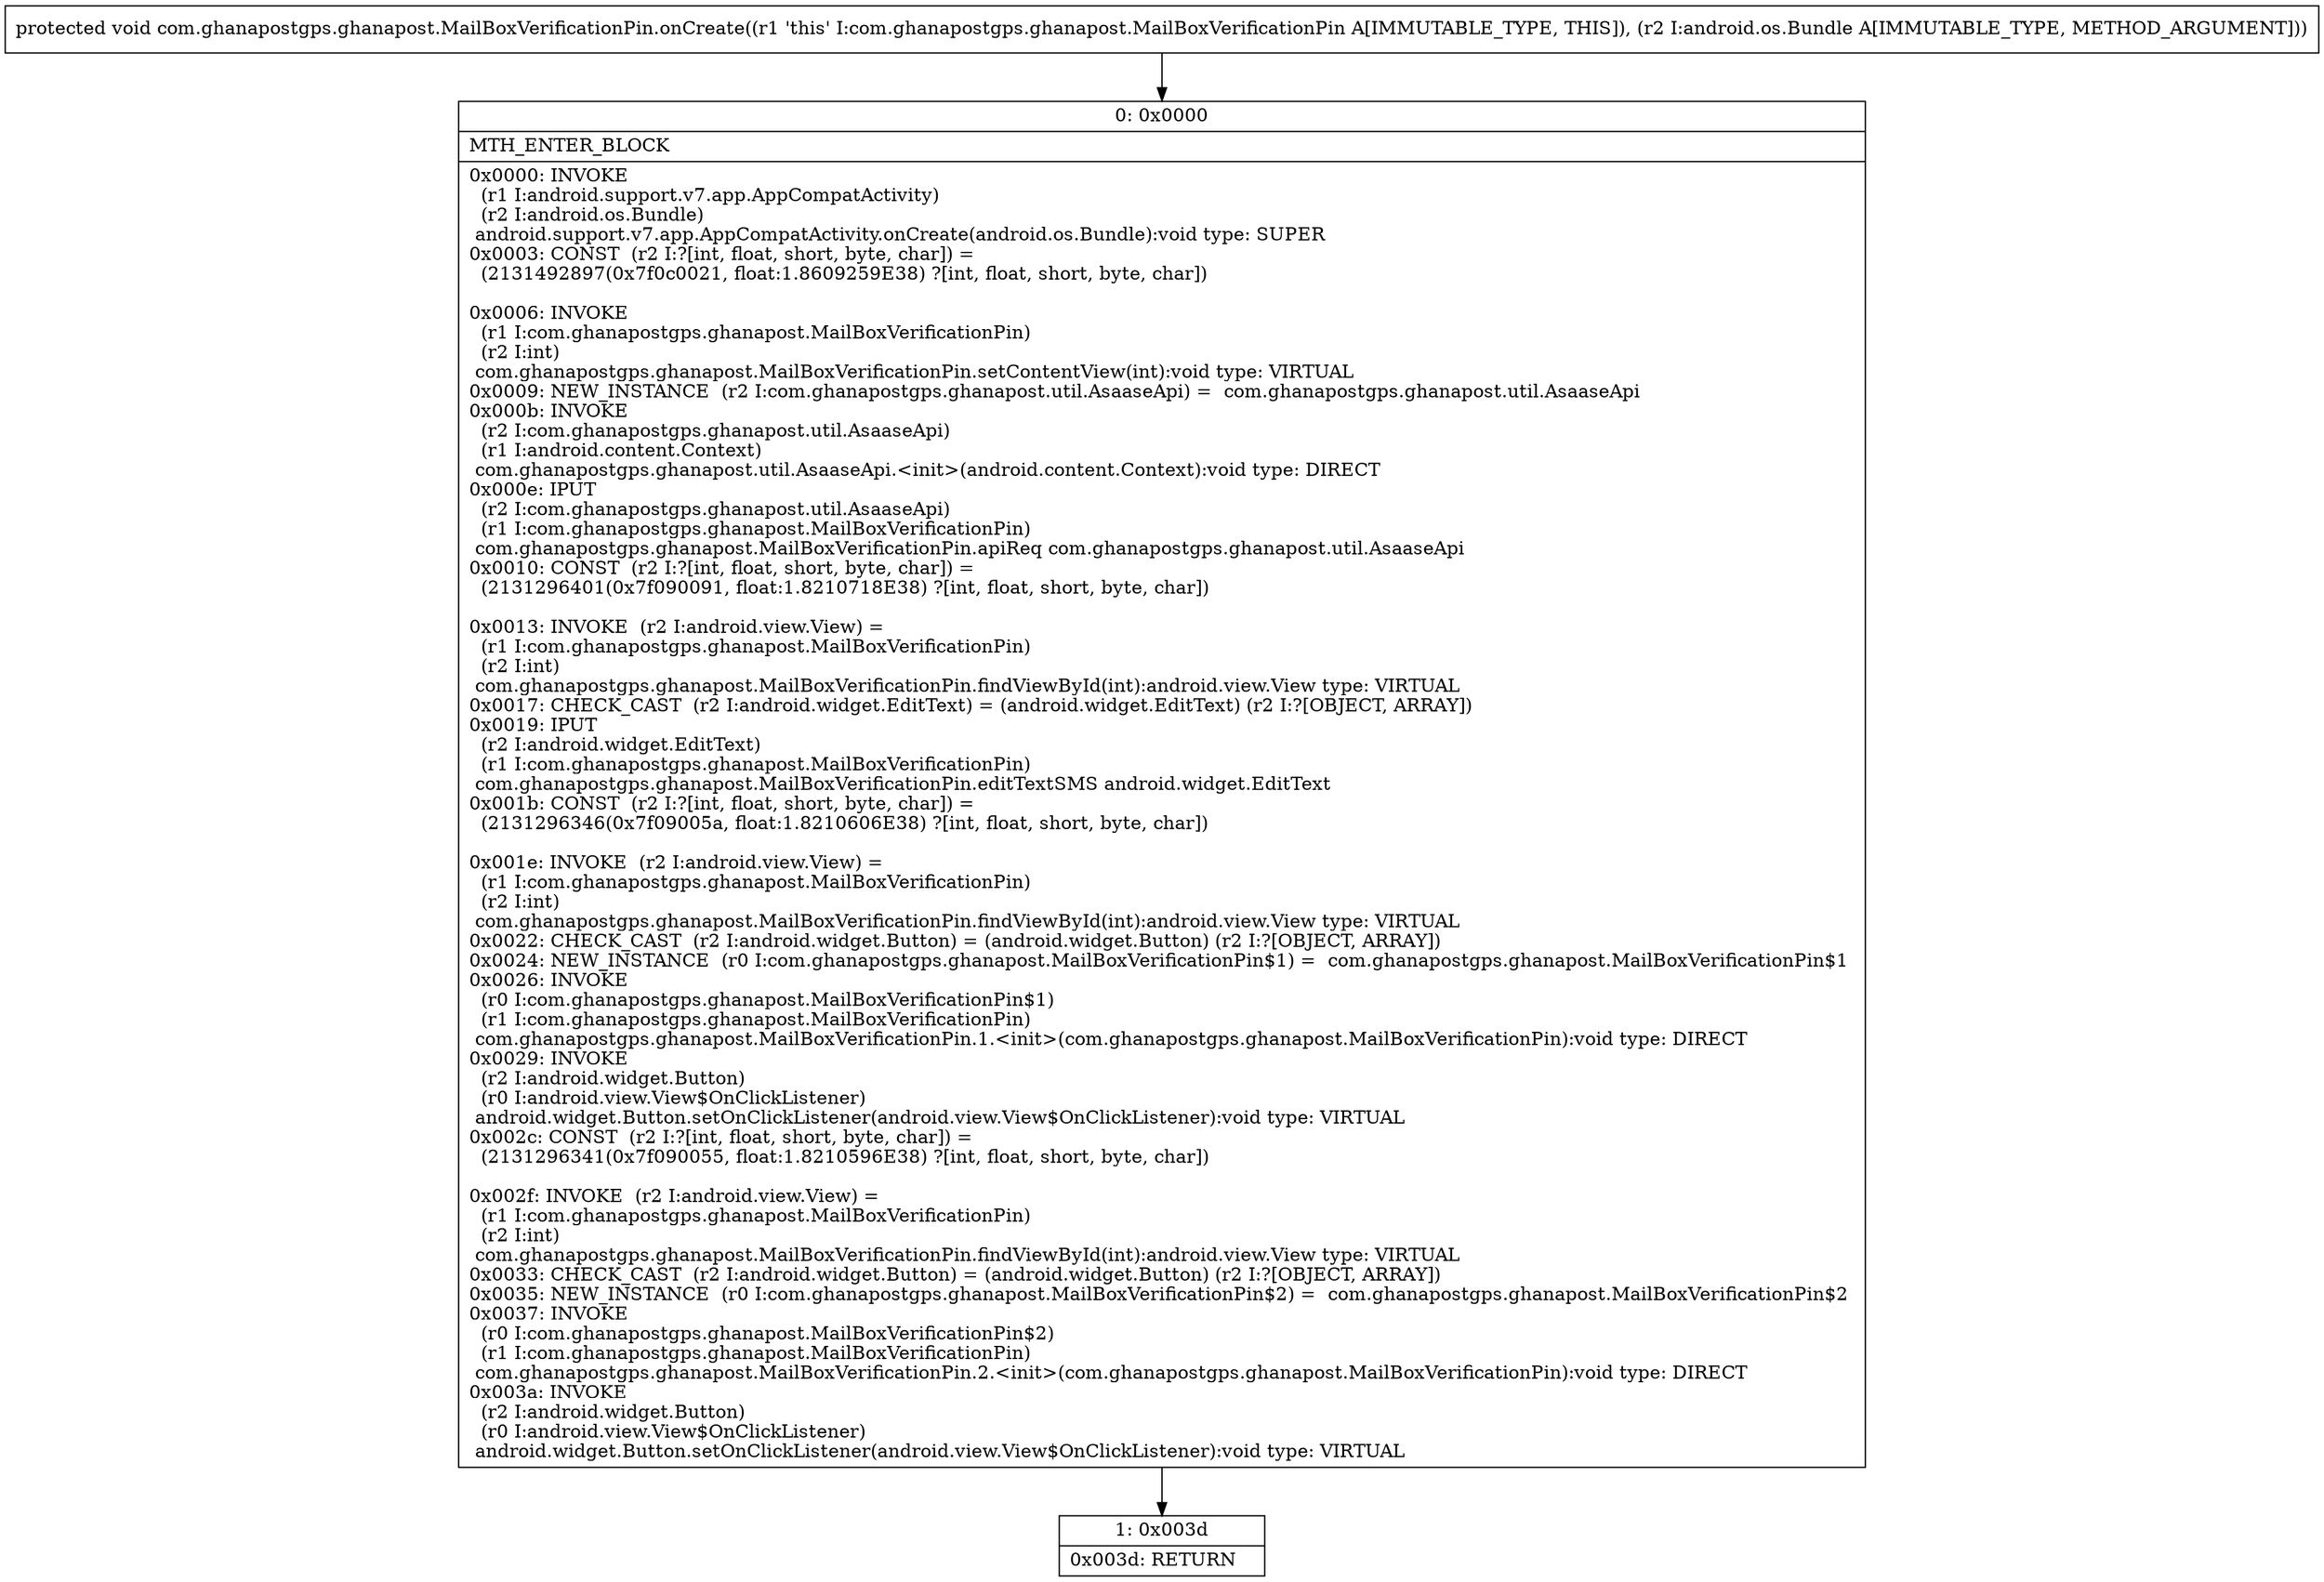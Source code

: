 digraph "CFG forcom.ghanapostgps.ghanapost.MailBoxVerificationPin.onCreate(Landroid\/os\/Bundle;)V" {
Node_0 [shape=record,label="{0\:\ 0x0000|MTH_ENTER_BLOCK\l|0x0000: INVOKE  \l  (r1 I:android.support.v7.app.AppCompatActivity)\l  (r2 I:android.os.Bundle)\l android.support.v7.app.AppCompatActivity.onCreate(android.os.Bundle):void type: SUPER \l0x0003: CONST  (r2 I:?[int, float, short, byte, char]) = \l  (2131492897(0x7f0c0021, float:1.8609259E38) ?[int, float, short, byte, char])\l \l0x0006: INVOKE  \l  (r1 I:com.ghanapostgps.ghanapost.MailBoxVerificationPin)\l  (r2 I:int)\l com.ghanapostgps.ghanapost.MailBoxVerificationPin.setContentView(int):void type: VIRTUAL \l0x0009: NEW_INSTANCE  (r2 I:com.ghanapostgps.ghanapost.util.AsaaseApi) =  com.ghanapostgps.ghanapost.util.AsaaseApi \l0x000b: INVOKE  \l  (r2 I:com.ghanapostgps.ghanapost.util.AsaaseApi)\l  (r1 I:android.content.Context)\l com.ghanapostgps.ghanapost.util.AsaaseApi.\<init\>(android.content.Context):void type: DIRECT \l0x000e: IPUT  \l  (r2 I:com.ghanapostgps.ghanapost.util.AsaaseApi)\l  (r1 I:com.ghanapostgps.ghanapost.MailBoxVerificationPin)\l com.ghanapostgps.ghanapost.MailBoxVerificationPin.apiReq com.ghanapostgps.ghanapost.util.AsaaseApi \l0x0010: CONST  (r2 I:?[int, float, short, byte, char]) = \l  (2131296401(0x7f090091, float:1.8210718E38) ?[int, float, short, byte, char])\l \l0x0013: INVOKE  (r2 I:android.view.View) = \l  (r1 I:com.ghanapostgps.ghanapost.MailBoxVerificationPin)\l  (r2 I:int)\l com.ghanapostgps.ghanapost.MailBoxVerificationPin.findViewById(int):android.view.View type: VIRTUAL \l0x0017: CHECK_CAST  (r2 I:android.widget.EditText) = (android.widget.EditText) (r2 I:?[OBJECT, ARRAY]) \l0x0019: IPUT  \l  (r2 I:android.widget.EditText)\l  (r1 I:com.ghanapostgps.ghanapost.MailBoxVerificationPin)\l com.ghanapostgps.ghanapost.MailBoxVerificationPin.editTextSMS android.widget.EditText \l0x001b: CONST  (r2 I:?[int, float, short, byte, char]) = \l  (2131296346(0x7f09005a, float:1.8210606E38) ?[int, float, short, byte, char])\l \l0x001e: INVOKE  (r2 I:android.view.View) = \l  (r1 I:com.ghanapostgps.ghanapost.MailBoxVerificationPin)\l  (r2 I:int)\l com.ghanapostgps.ghanapost.MailBoxVerificationPin.findViewById(int):android.view.View type: VIRTUAL \l0x0022: CHECK_CAST  (r2 I:android.widget.Button) = (android.widget.Button) (r2 I:?[OBJECT, ARRAY]) \l0x0024: NEW_INSTANCE  (r0 I:com.ghanapostgps.ghanapost.MailBoxVerificationPin$1) =  com.ghanapostgps.ghanapost.MailBoxVerificationPin$1 \l0x0026: INVOKE  \l  (r0 I:com.ghanapostgps.ghanapost.MailBoxVerificationPin$1)\l  (r1 I:com.ghanapostgps.ghanapost.MailBoxVerificationPin)\l com.ghanapostgps.ghanapost.MailBoxVerificationPin.1.\<init\>(com.ghanapostgps.ghanapost.MailBoxVerificationPin):void type: DIRECT \l0x0029: INVOKE  \l  (r2 I:android.widget.Button)\l  (r0 I:android.view.View$OnClickListener)\l android.widget.Button.setOnClickListener(android.view.View$OnClickListener):void type: VIRTUAL \l0x002c: CONST  (r2 I:?[int, float, short, byte, char]) = \l  (2131296341(0x7f090055, float:1.8210596E38) ?[int, float, short, byte, char])\l \l0x002f: INVOKE  (r2 I:android.view.View) = \l  (r1 I:com.ghanapostgps.ghanapost.MailBoxVerificationPin)\l  (r2 I:int)\l com.ghanapostgps.ghanapost.MailBoxVerificationPin.findViewById(int):android.view.View type: VIRTUAL \l0x0033: CHECK_CAST  (r2 I:android.widget.Button) = (android.widget.Button) (r2 I:?[OBJECT, ARRAY]) \l0x0035: NEW_INSTANCE  (r0 I:com.ghanapostgps.ghanapost.MailBoxVerificationPin$2) =  com.ghanapostgps.ghanapost.MailBoxVerificationPin$2 \l0x0037: INVOKE  \l  (r0 I:com.ghanapostgps.ghanapost.MailBoxVerificationPin$2)\l  (r1 I:com.ghanapostgps.ghanapost.MailBoxVerificationPin)\l com.ghanapostgps.ghanapost.MailBoxVerificationPin.2.\<init\>(com.ghanapostgps.ghanapost.MailBoxVerificationPin):void type: DIRECT \l0x003a: INVOKE  \l  (r2 I:android.widget.Button)\l  (r0 I:android.view.View$OnClickListener)\l android.widget.Button.setOnClickListener(android.view.View$OnClickListener):void type: VIRTUAL \l}"];
Node_1 [shape=record,label="{1\:\ 0x003d|0x003d: RETURN   \l}"];
MethodNode[shape=record,label="{protected void com.ghanapostgps.ghanapost.MailBoxVerificationPin.onCreate((r1 'this' I:com.ghanapostgps.ghanapost.MailBoxVerificationPin A[IMMUTABLE_TYPE, THIS]), (r2 I:android.os.Bundle A[IMMUTABLE_TYPE, METHOD_ARGUMENT])) }"];
MethodNode -> Node_0;
Node_0 -> Node_1;
}

